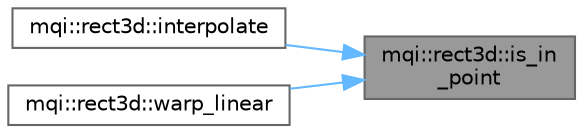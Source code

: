 digraph "mqi::rect3d::is_in_point"
{
 // LATEX_PDF_SIZE
  bgcolor="transparent";
  edge [fontname=Helvetica,fontsize=10,labelfontname=Helvetica,labelfontsize=10];
  node [fontname=Helvetica,fontsize=10,shape=box,height=0.2,width=0.4];
  rankdir="RL";
  Node1 [id="Node000001",label="mqi::rect3d::is_in\l_point",height=0.2,width=0.4,color="gray40", fillcolor="grey60", style="filled", fontcolor="black",tooltip="Checks if a point is within the grid boundaries (exclusive of the upper boundary)."];
  Node1 -> Node2 [id="edge1_Node000001_Node000002",dir="back",color="steelblue1",style="solid",tooltip=" "];
  Node2 [id="Node000002",label="mqi::rect3d::interpolate",height=0.2,width=0.4,color="grey40", fillcolor="white", style="filled",URL="$classmqi_1_1rect3d.html#abe97b4f27030d4a19a67011ad9aa8554",tooltip="Resamples a source grid onto the geometry of a destination grid using trilinear interpolation."];
  Node1 -> Node3 [id="edge2_Node000001_Node000003",dir="back",color="steelblue1",style="solid",tooltip=" "];
  Node3 [id="Node000003",label="mqi::rect3d::warp_linear",height=0.2,width=0.4,color="grey40", fillcolor="white", style="filled",URL="$classmqi_1_1rect3d.html#a8fcffd48abb2c4be3eb8518e74a1a04c",tooltip="Warps a source grid to a destination grid's space using a deformation vector field (DVF)."];
}
